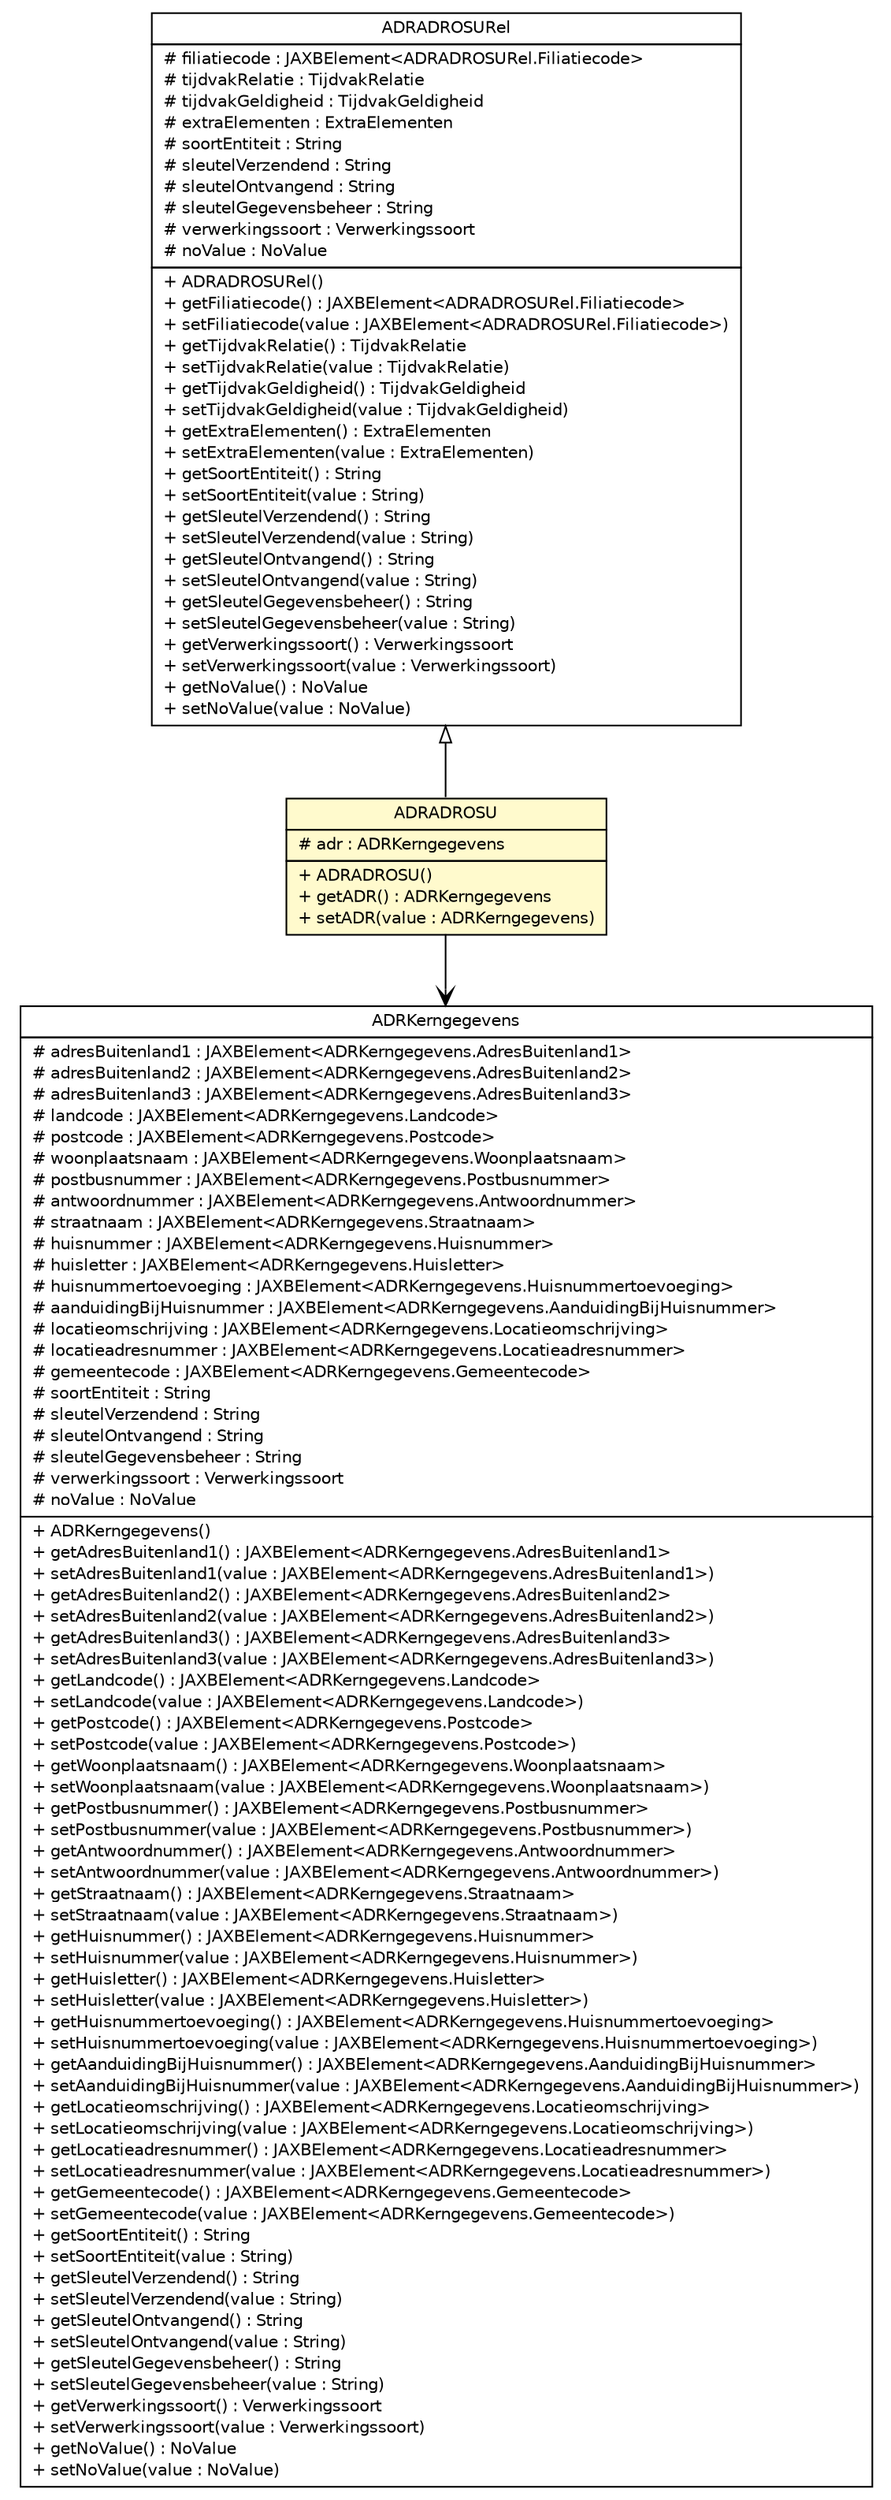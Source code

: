 #!/usr/local/bin/dot
#
# Class diagram 
# Generated by UMLGraph version R5_6-24-gf6e263 (http://www.umlgraph.org/)
#

digraph G {
	edge [fontname="Helvetica",fontsize=10,labelfontname="Helvetica",labelfontsize=10];
	node [fontname="Helvetica",fontsize=10,shape=plaintext];
	nodesep=0.25;
	ranksep=0.5;
	// nl.egem.stuf.sector.bg._0204.ADRKennisgeving.ADRADROSU
	c21009 [label=<<table title="nl.egem.stuf.sector.bg._0204.ADRKennisgeving.ADRADROSU" border="0" cellborder="1" cellspacing="0" cellpadding="2" port="p" bgcolor="lemonChiffon" href="./ADRKennisgeving.ADRADROSU.html">
		<tr><td><table border="0" cellspacing="0" cellpadding="1">
<tr><td align="center" balign="center"> ADRADROSU </td></tr>
		</table></td></tr>
		<tr><td><table border="0" cellspacing="0" cellpadding="1">
<tr><td align="left" balign="left"> # adr : ADRKerngegevens </td></tr>
		</table></td></tr>
		<tr><td><table border="0" cellspacing="0" cellpadding="1">
<tr><td align="left" balign="left"> + ADRADROSU() </td></tr>
<tr><td align="left" balign="left"> + getADR() : ADRKerngegevens </td></tr>
<tr><td align="left" balign="left"> + setADR(value : ADRKerngegevens) </td></tr>
		</table></td></tr>
		</table>>, URL="./ADRKennisgeving.ADRADROSU.html", fontname="Helvetica", fontcolor="black", fontsize=10.0];
	// nl.egem.stuf.sector.bg._0204.ADRKerngegevens
	c21046 [label=<<table title="nl.egem.stuf.sector.bg._0204.ADRKerngegevens" border="0" cellborder="1" cellspacing="0" cellpadding="2" port="p" href="./ADRKerngegevens.html">
		<tr><td><table border="0" cellspacing="0" cellpadding="1">
<tr><td align="center" balign="center"> ADRKerngegevens </td></tr>
		</table></td></tr>
		<tr><td><table border="0" cellspacing="0" cellpadding="1">
<tr><td align="left" balign="left"> # adresBuitenland1 : JAXBElement&lt;ADRKerngegevens.AdresBuitenland1&gt; </td></tr>
<tr><td align="left" balign="left"> # adresBuitenland2 : JAXBElement&lt;ADRKerngegevens.AdresBuitenland2&gt; </td></tr>
<tr><td align="left" balign="left"> # adresBuitenland3 : JAXBElement&lt;ADRKerngegevens.AdresBuitenland3&gt; </td></tr>
<tr><td align="left" balign="left"> # landcode : JAXBElement&lt;ADRKerngegevens.Landcode&gt; </td></tr>
<tr><td align="left" balign="left"> # postcode : JAXBElement&lt;ADRKerngegevens.Postcode&gt; </td></tr>
<tr><td align="left" balign="left"> # woonplaatsnaam : JAXBElement&lt;ADRKerngegevens.Woonplaatsnaam&gt; </td></tr>
<tr><td align="left" balign="left"> # postbusnummer : JAXBElement&lt;ADRKerngegevens.Postbusnummer&gt; </td></tr>
<tr><td align="left" balign="left"> # antwoordnummer : JAXBElement&lt;ADRKerngegevens.Antwoordnummer&gt; </td></tr>
<tr><td align="left" balign="left"> # straatnaam : JAXBElement&lt;ADRKerngegevens.Straatnaam&gt; </td></tr>
<tr><td align="left" balign="left"> # huisnummer : JAXBElement&lt;ADRKerngegevens.Huisnummer&gt; </td></tr>
<tr><td align="left" balign="left"> # huisletter : JAXBElement&lt;ADRKerngegevens.Huisletter&gt; </td></tr>
<tr><td align="left" balign="left"> # huisnummertoevoeging : JAXBElement&lt;ADRKerngegevens.Huisnummertoevoeging&gt; </td></tr>
<tr><td align="left" balign="left"> # aanduidingBijHuisnummer : JAXBElement&lt;ADRKerngegevens.AanduidingBijHuisnummer&gt; </td></tr>
<tr><td align="left" balign="left"> # locatieomschrijving : JAXBElement&lt;ADRKerngegevens.Locatieomschrijving&gt; </td></tr>
<tr><td align="left" balign="left"> # locatieadresnummer : JAXBElement&lt;ADRKerngegevens.Locatieadresnummer&gt; </td></tr>
<tr><td align="left" balign="left"> # gemeentecode : JAXBElement&lt;ADRKerngegevens.Gemeentecode&gt; </td></tr>
<tr><td align="left" balign="left"> # soortEntiteit : String </td></tr>
<tr><td align="left" balign="left"> # sleutelVerzendend : String </td></tr>
<tr><td align="left" balign="left"> # sleutelOntvangend : String </td></tr>
<tr><td align="left" balign="left"> # sleutelGegevensbeheer : String </td></tr>
<tr><td align="left" balign="left"> # verwerkingssoort : Verwerkingssoort </td></tr>
<tr><td align="left" balign="left"> # noValue : NoValue </td></tr>
		</table></td></tr>
		<tr><td><table border="0" cellspacing="0" cellpadding="1">
<tr><td align="left" balign="left"> + ADRKerngegevens() </td></tr>
<tr><td align="left" balign="left"> + getAdresBuitenland1() : JAXBElement&lt;ADRKerngegevens.AdresBuitenland1&gt; </td></tr>
<tr><td align="left" balign="left"> + setAdresBuitenland1(value : JAXBElement&lt;ADRKerngegevens.AdresBuitenland1&gt;) </td></tr>
<tr><td align="left" balign="left"> + getAdresBuitenland2() : JAXBElement&lt;ADRKerngegevens.AdresBuitenland2&gt; </td></tr>
<tr><td align="left" balign="left"> + setAdresBuitenland2(value : JAXBElement&lt;ADRKerngegevens.AdresBuitenland2&gt;) </td></tr>
<tr><td align="left" balign="left"> + getAdresBuitenland3() : JAXBElement&lt;ADRKerngegevens.AdresBuitenland3&gt; </td></tr>
<tr><td align="left" balign="left"> + setAdresBuitenland3(value : JAXBElement&lt;ADRKerngegevens.AdresBuitenland3&gt;) </td></tr>
<tr><td align="left" balign="left"> + getLandcode() : JAXBElement&lt;ADRKerngegevens.Landcode&gt; </td></tr>
<tr><td align="left" balign="left"> + setLandcode(value : JAXBElement&lt;ADRKerngegevens.Landcode&gt;) </td></tr>
<tr><td align="left" balign="left"> + getPostcode() : JAXBElement&lt;ADRKerngegevens.Postcode&gt; </td></tr>
<tr><td align="left" balign="left"> + setPostcode(value : JAXBElement&lt;ADRKerngegevens.Postcode&gt;) </td></tr>
<tr><td align="left" balign="left"> + getWoonplaatsnaam() : JAXBElement&lt;ADRKerngegevens.Woonplaatsnaam&gt; </td></tr>
<tr><td align="left" balign="left"> + setWoonplaatsnaam(value : JAXBElement&lt;ADRKerngegevens.Woonplaatsnaam&gt;) </td></tr>
<tr><td align="left" balign="left"> + getPostbusnummer() : JAXBElement&lt;ADRKerngegevens.Postbusnummer&gt; </td></tr>
<tr><td align="left" balign="left"> + setPostbusnummer(value : JAXBElement&lt;ADRKerngegevens.Postbusnummer&gt;) </td></tr>
<tr><td align="left" balign="left"> + getAntwoordnummer() : JAXBElement&lt;ADRKerngegevens.Antwoordnummer&gt; </td></tr>
<tr><td align="left" balign="left"> + setAntwoordnummer(value : JAXBElement&lt;ADRKerngegevens.Antwoordnummer&gt;) </td></tr>
<tr><td align="left" balign="left"> + getStraatnaam() : JAXBElement&lt;ADRKerngegevens.Straatnaam&gt; </td></tr>
<tr><td align="left" balign="left"> + setStraatnaam(value : JAXBElement&lt;ADRKerngegevens.Straatnaam&gt;) </td></tr>
<tr><td align="left" balign="left"> + getHuisnummer() : JAXBElement&lt;ADRKerngegevens.Huisnummer&gt; </td></tr>
<tr><td align="left" balign="left"> + setHuisnummer(value : JAXBElement&lt;ADRKerngegevens.Huisnummer&gt;) </td></tr>
<tr><td align="left" balign="left"> + getHuisletter() : JAXBElement&lt;ADRKerngegevens.Huisletter&gt; </td></tr>
<tr><td align="left" balign="left"> + setHuisletter(value : JAXBElement&lt;ADRKerngegevens.Huisletter&gt;) </td></tr>
<tr><td align="left" balign="left"> + getHuisnummertoevoeging() : JAXBElement&lt;ADRKerngegevens.Huisnummertoevoeging&gt; </td></tr>
<tr><td align="left" balign="left"> + setHuisnummertoevoeging(value : JAXBElement&lt;ADRKerngegevens.Huisnummertoevoeging&gt;) </td></tr>
<tr><td align="left" balign="left"> + getAanduidingBijHuisnummer() : JAXBElement&lt;ADRKerngegevens.AanduidingBijHuisnummer&gt; </td></tr>
<tr><td align="left" balign="left"> + setAanduidingBijHuisnummer(value : JAXBElement&lt;ADRKerngegevens.AanduidingBijHuisnummer&gt;) </td></tr>
<tr><td align="left" balign="left"> + getLocatieomschrijving() : JAXBElement&lt;ADRKerngegevens.Locatieomschrijving&gt; </td></tr>
<tr><td align="left" balign="left"> + setLocatieomschrijving(value : JAXBElement&lt;ADRKerngegevens.Locatieomschrijving&gt;) </td></tr>
<tr><td align="left" balign="left"> + getLocatieadresnummer() : JAXBElement&lt;ADRKerngegevens.Locatieadresnummer&gt; </td></tr>
<tr><td align="left" balign="left"> + setLocatieadresnummer(value : JAXBElement&lt;ADRKerngegevens.Locatieadresnummer&gt;) </td></tr>
<tr><td align="left" balign="left"> + getGemeentecode() : JAXBElement&lt;ADRKerngegevens.Gemeentecode&gt; </td></tr>
<tr><td align="left" balign="left"> + setGemeentecode(value : JAXBElement&lt;ADRKerngegevens.Gemeentecode&gt;) </td></tr>
<tr><td align="left" balign="left"> + getSoortEntiteit() : String </td></tr>
<tr><td align="left" balign="left"> + setSoortEntiteit(value : String) </td></tr>
<tr><td align="left" balign="left"> + getSleutelVerzendend() : String </td></tr>
<tr><td align="left" balign="left"> + setSleutelVerzendend(value : String) </td></tr>
<tr><td align="left" balign="left"> + getSleutelOntvangend() : String </td></tr>
<tr><td align="left" balign="left"> + setSleutelOntvangend(value : String) </td></tr>
<tr><td align="left" balign="left"> + getSleutelGegevensbeheer() : String </td></tr>
<tr><td align="left" balign="left"> + setSleutelGegevensbeheer(value : String) </td></tr>
<tr><td align="left" balign="left"> + getVerwerkingssoort() : Verwerkingssoort </td></tr>
<tr><td align="left" balign="left"> + setVerwerkingssoort(value : Verwerkingssoort) </td></tr>
<tr><td align="left" balign="left"> + getNoValue() : NoValue </td></tr>
<tr><td align="left" balign="left"> + setNoValue(value : NoValue) </td></tr>
		</table></td></tr>
		</table>>, URL="./ADRKerngegevens.html", fontname="Helvetica", fontcolor="black", fontsize=10.0];
	// nl.egem.stuf.sector.bg._0204.ADRADROSURel
	c21221 [label=<<table title="nl.egem.stuf.sector.bg._0204.ADRADROSURel" border="0" cellborder="1" cellspacing="0" cellpadding="2" port="p" href="./ADRADROSURel.html">
		<tr><td><table border="0" cellspacing="0" cellpadding="1">
<tr><td align="center" balign="center"> ADRADROSURel </td></tr>
		</table></td></tr>
		<tr><td><table border="0" cellspacing="0" cellpadding="1">
<tr><td align="left" balign="left"> # filiatiecode : JAXBElement&lt;ADRADROSURel.Filiatiecode&gt; </td></tr>
<tr><td align="left" balign="left"> # tijdvakRelatie : TijdvakRelatie </td></tr>
<tr><td align="left" balign="left"> # tijdvakGeldigheid : TijdvakGeldigheid </td></tr>
<tr><td align="left" balign="left"> # extraElementen : ExtraElementen </td></tr>
<tr><td align="left" balign="left"> # soortEntiteit : String </td></tr>
<tr><td align="left" balign="left"> # sleutelVerzendend : String </td></tr>
<tr><td align="left" balign="left"> # sleutelOntvangend : String </td></tr>
<tr><td align="left" balign="left"> # sleutelGegevensbeheer : String </td></tr>
<tr><td align="left" balign="left"> # verwerkingssoort : Verwerkingssoort </td></tr>
<tr><td align="left" balign="left"> # noValue : NoValue </td></tr>
		</table></td></tr>
		<tr><td><table border="0" cellspacing="0" cellpadding="1">
<tr><td align="left" balign="left"> + ADRADROSURel() </td></tr>
<tr><td align="left" balign="left"> + getFiliatiecode() : JAXBElement&lt;ADRADROSURel.Filiatiecode&gt; </td></tr>
<tr><td align="left" balign="left"> + setFiliatiecode(value : JAXBElement&lt;ADRADROSURel.Filiatiecode&gt;) </td></tr>
<tr><td align="left" balign="left"> + getTijdvakRelatie() : TijdvakRelatie </td></tr>
<tr><td align="left" balign="left"> + setTijdvakRelatie(value : TijdvakRelatie) </td></tr>
<tr><td align="left" balign="left"> + getTijdvakGeldigheid() : TijdvakGeldigheid </td></tr>
<tr><td align="left" balign="left"> + setTijdvakGeldigheid(value : TijdvakGeldigheid) </td></tr>
<tr><td align="left" balign="left"> + getExtraElementen() : ExtraElementen </td></tr>
<tr><td align="left" balign="left"> + setExtraElementen(value : ExtraElementen) </td></tr>
<tr><td align="left" balign="left"> + getSoortEntiteit() : String </td></tr>
<tr><td align="left" balign="left"> + setSoortEntiteit(value : String) </td></tr>
<tr><td align="left" balign="left"> + getSleutelVerzendend() : String </td></tr>
<tr><td align="left" balign="left"> + setSleutelVerzendend(value : String) </td></tr>
<tr><td align="left" balign="left"> + getSleutelOntvangend() : String </td></tr>
<tr><td align="left" balign="left"> + setSleutelOntvangend(value : String) </td></tr>
<tr><td align="left" balign="left"> + getSleutelGegevensbeheer() : String </td></tr>
<tr><td align="left" balign="left"> + setSleutelGegevensbeheer(value : String) </td></tr>
<tr><td align="left" balign="left"> + getVerwerkingssoort() : Verwerkingssoort </td></tr>
<tr><td align="left" balign="left"> + setVerwerkingssoort(value : Verwerkingssoort) </td></tr>
<tr><td align="left" balign="left"> + getNoValue() : NoValue </td></tr>
<tr><td align="left" balign="left"> + setNoValue(value : NoValue) </td></tr>
		</table></td></tr>
		</table>>, URL="./ADRADROSURel.html", fontname="Helvetica", fontcolor="black", fontsize=10.0];
	//nl.egem.stuf.sector.bg._0204.ADRKennisgeving.ADRADROSU extends nl.egem.stuf.sector.bg._0204.ADRADROSURel
	c21221:p -> c21009:p [dir=back,arrowtail=empty];
	// nl.egem.stuf.sector.bg._0204.ADRKennisgeving.ADRADROSU NAVASSOC nl.egem.stuf.sector.bg._0204.ADRKerngegevens
	c21009:p -> c21046:p [taillabel="", label="", headlabel="", fontname="Helvetica", fontcolor="black", fontsize=10.0, color="black", arrowhead=open];
}

